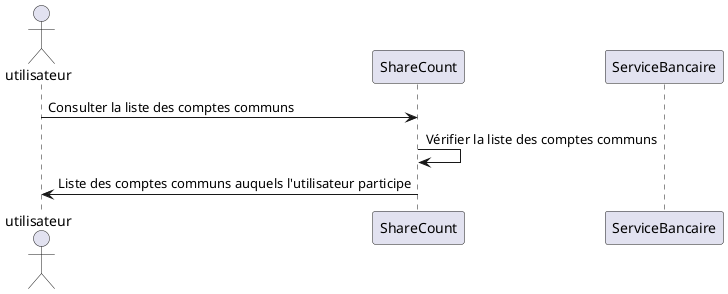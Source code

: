 @startuml  Consulter la liste des comptes communs

actor utilisateur as u
participant ShareCount as sc
participant ServiceBancaire as sb

u -> sc : Consulter la liste des comptes communs
sc -> sc : Vérifier la liste des comptes communs
sc -> u : Liste des comptes communs auquels l'utilisateur participe

@enduml